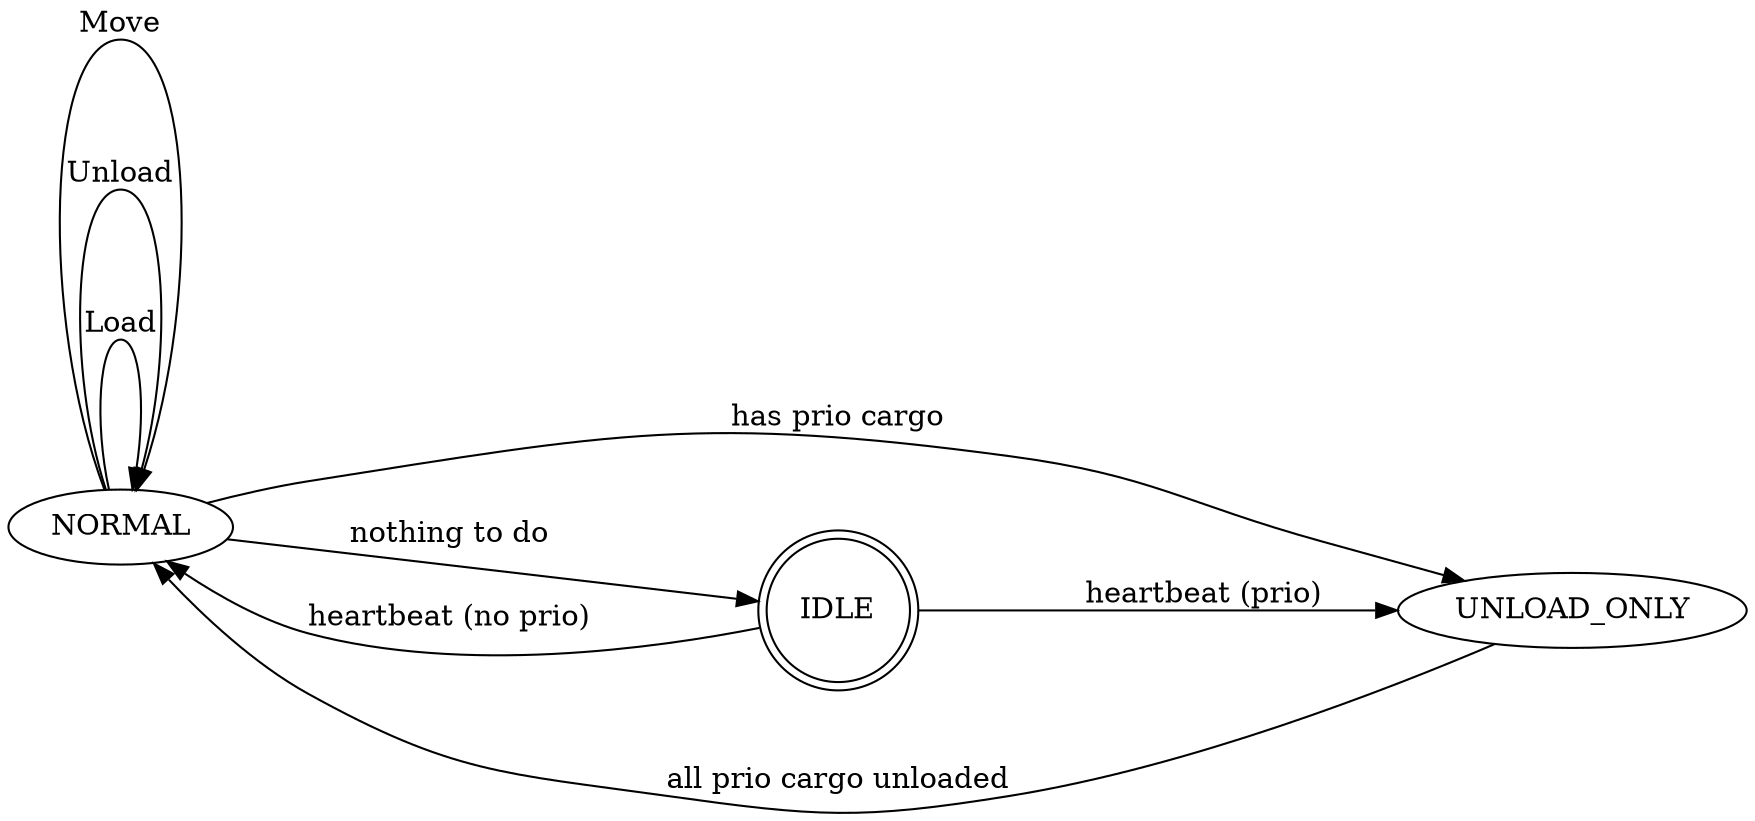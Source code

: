 digraph CartCtl {
    
    rankdir=LR; // TB or LR
    nodesep=1.0; // Horizontal spacing
    ranksep=1.0; // Vertical spacing
    //states
    NORMAL
    UNLOAD_ONLY
    IDLE [shape=doublecircle ]
    
    //edges
    IDLE -> NORMAL [label="heartbeat (no prio)"]
    IDLE -> UNLOAD_ONLY [label="heartbeat (prio)"]
    
    NORMAL -> UNLOAD_ONLY [label="has prio cargo"]
    NORMAL -> IDLE [label="nothing to do"]
    NORMAL -> NORMAL [label="Load"]
    NORMAL -> NORMAL [label="Unload"]
    NORMAL -> NORMAL [label="Move"]
    
    UNLOAD_ONLY -> NORMAL [label="all prio cargo unloaded"]
    
    
}